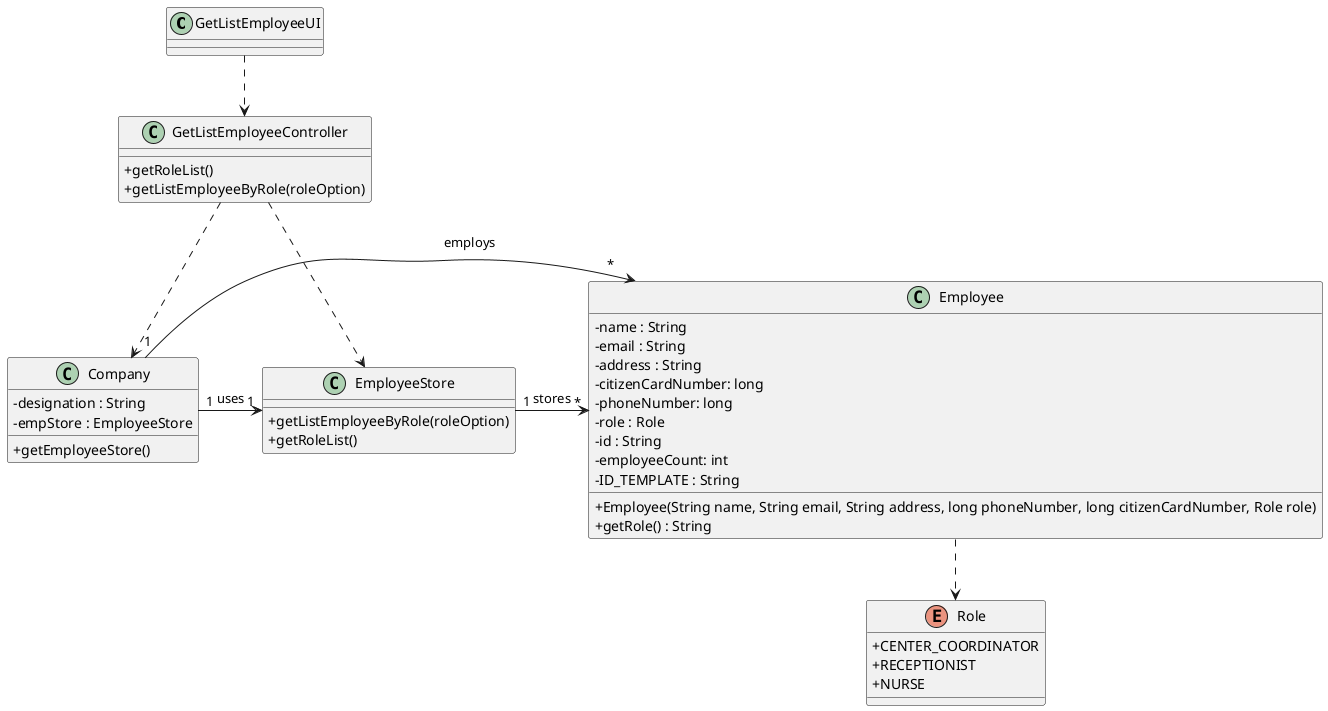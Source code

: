 @startuml
skinparam classAttributeIconSize 0

class GetListEmployeeUI {
}

class GetListEmployeeController {
  +getRoleList()
  +getListEmployeeByRole(roleOption)
}

class Company
{
  -designation : String
  - empStore : EmployeeStore
  +getEmployeeStore()
}

class EmployeeStore {
  +getListEmployeeByRole(roleOption)
  +getRoleList()
}


class Employee {
-name : String
-email : String
-address : String
-citizenCardNumber: long
-phoneNumber: long
-role : Role
-id : String
-employeeCount: int
-ID_TEMPLATE : String

+Employee(String name, String email, String address, long phoneNumber, long citizenCardNumber, Role role)
+getRole() : String
}

enum Role {
  +CENTER_COORDINATOR
  +RECEPTIONIST
  +NURSE
}

'UI'
GetListEmployeeUI ..> GetListEmployeeController

'Controller'
GetListEmployeeController ..> Company
GetListEmployeeController ..> EmployeeStore

'Company'
Company "1" -> "1" EmployeeStore : uses
Company "1" -> "*" Employee : employs

'EmployeeStore'
EmployeeStore "1" -> "*" Employee : stores

'Employee'

Employee ..> Role






@enduml